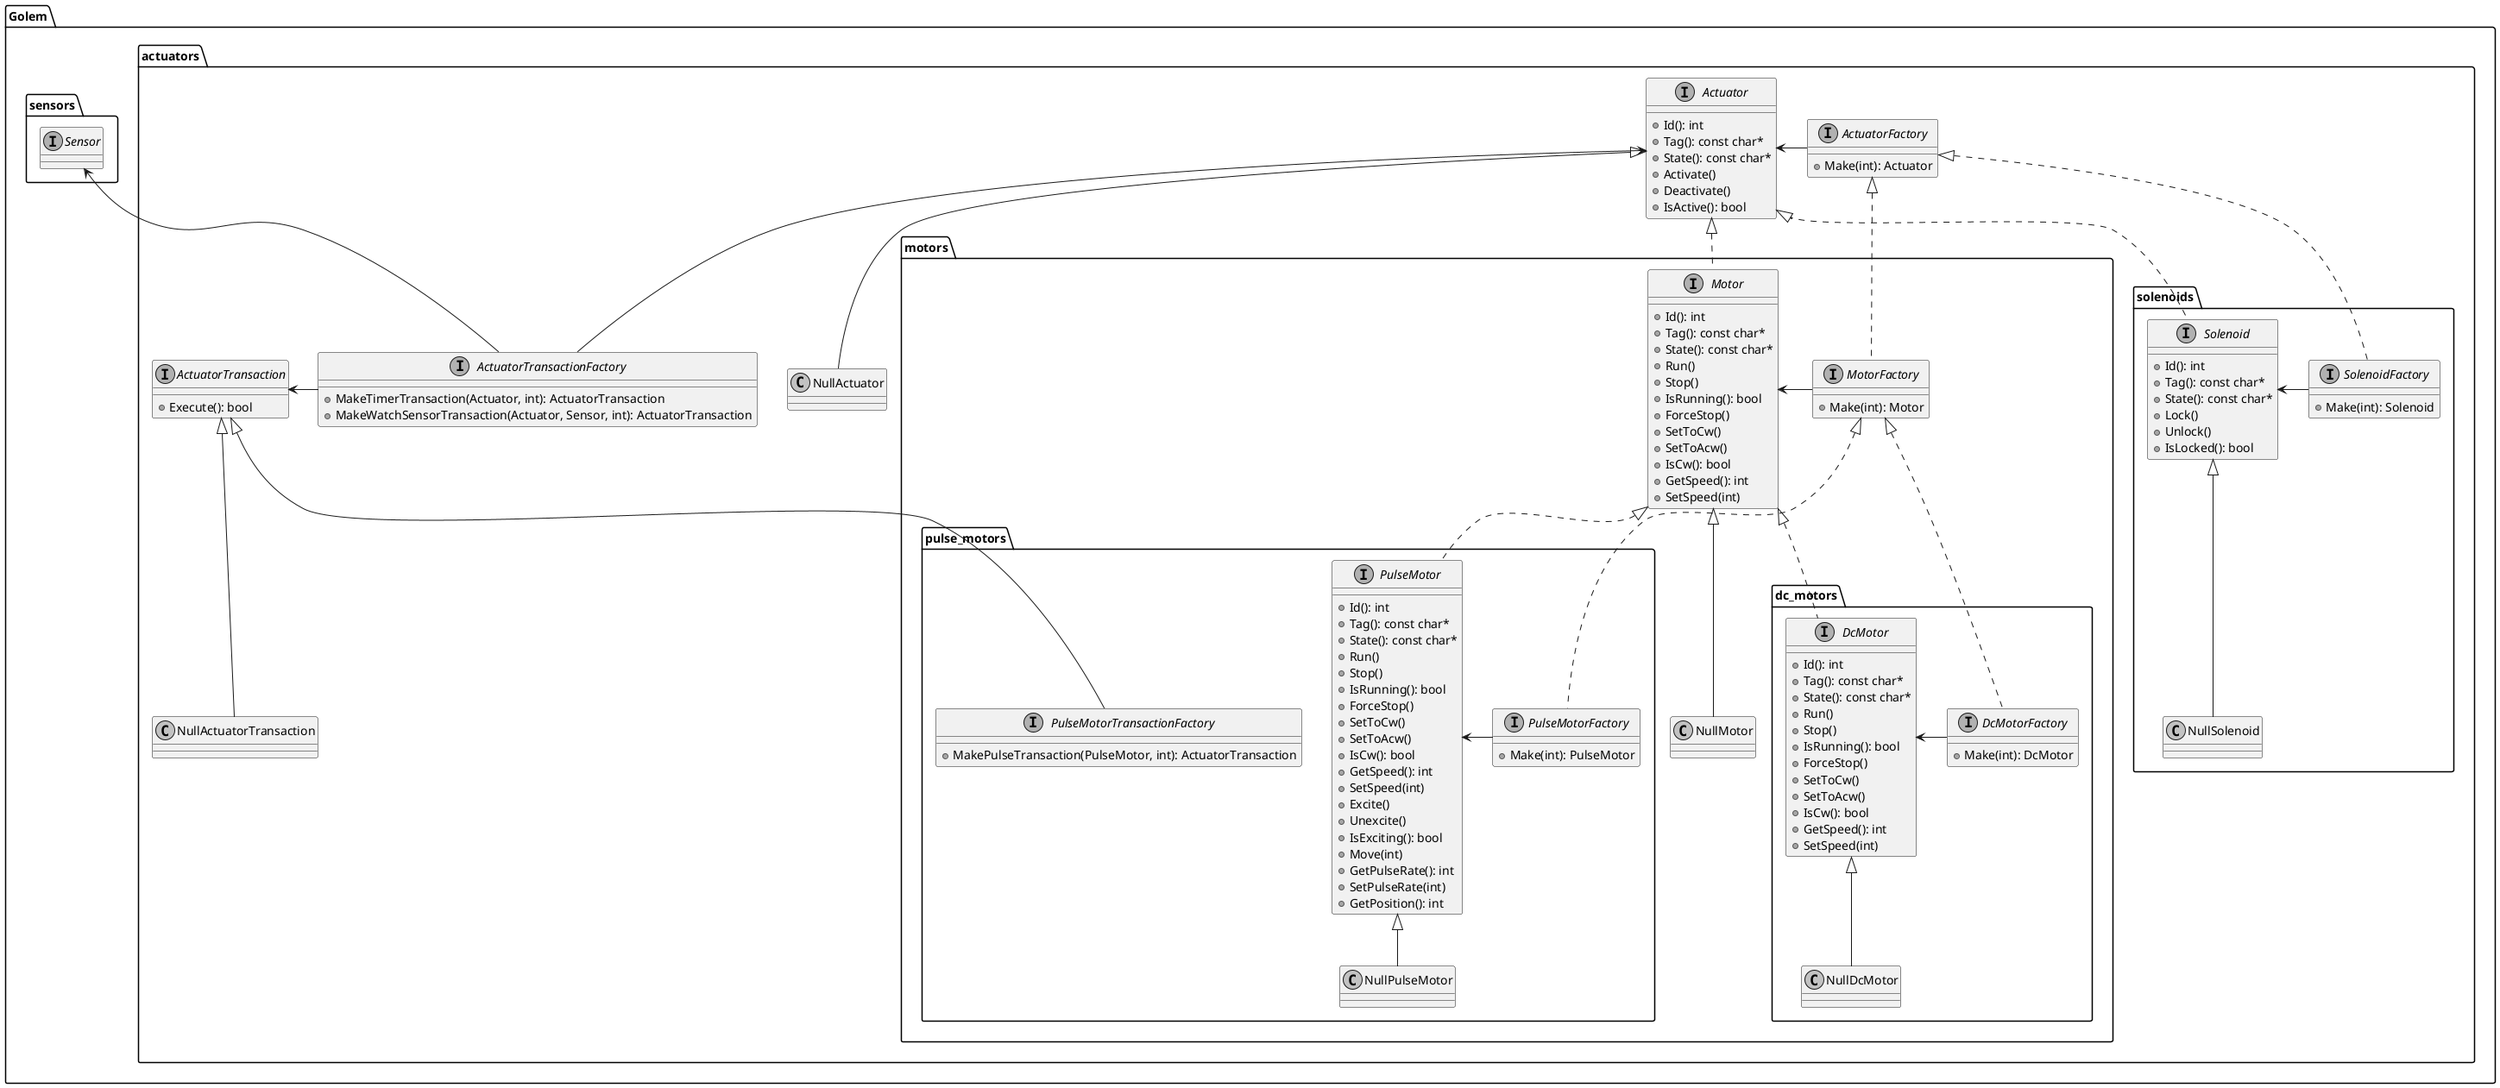 ﻿@startuml actuator_class_diagram
skinparam {
    defaultFontName Ricty Diminished
    monochrome true
}

package Golem {
    folder actuators {
        interface Actuator {
            + Id(): int
            + Tag(): const char*
            + State(): const char*
            + Activate()
            + Deactivate()
            + IsActive(): bool
        }
        interface ActuatorFactory {
            + Make(int): Actuator
        }
        interface ActuatorTransaction {
            + Execute(): bool
        }
        interface ActuatorTransactionFactory {
            + MakeTimerTransaction(Actuator, int): ActuatorTransaction
            + MakeWatchSensorTransaction(Actuator, Sensor, int): ActuatorTransaction
        }
        class NullActuator
        class NullActuatorTransaction
        folder motors {
            interface Motor {
                + Id(): int
                + Tag(): const char*
                + State(): const char*
                + Run()
                + Stop()
                + IsRunning(): bool
                + ForceStop()
                + SetToCw()
                + SetToAcw()
                + IsCw(): bool
                + GetSpeed(): int
                + SetSpeed(int)
            }
            interface MotorFactory {
                + Make(int): Motor
            }
            class NullMotor
            folder dc_motors {
                interface DcMotor {
                    + Id(): int
                    + Tag(): const char*
                    + State(): const char*
                    + Run()
                    + Stop()
                    + IsRunning(): bool
                    + ForceStop()
                    + SetToCw()
                    + SetToAcw()
                    + IsCw(): bool
                    + GetSpeed(): int
                    + SetSpeed(int)
                }
                interface DcMotorFactory {
                    + Make(int): DcMotor
                }
                class NullDcMotor
                DcMotor <|-- NullDcMotor
                DcMotor <- DcMotorFactory
            }
            folder pulse_motors {
                interface PulseMotor {
                    + Id(): int
                    + Tag(): const char*
                    + State(): const char*
                    + Run()
                    + Stop()
                    + IsRunning(): bool
                    + ForceStop()
                    + SetToCw()
                    + SetToAcw()
                    + IsCw(): bool
                    + GetSpeed(): int
                    + SetSpeed(int)
                    + Excite()
                    + Unexcite()
                    + IsExciting(): bool
                    + Move(int)
                    + GetPulseRate(): int
                    + SetPulseRate(int)
                    + GetPosition(): int
                }
                interface PulseMotorFactory {
                    + Make(int): PulseMotor
                }
                interface PulseMotorTransactionFactory {
                    + MakePulseTransaction(PulseMotor, int): ActuatorTransaction
                }
                class NullPulseMotor
                PulseMotor <|-- NullPulseMotor
                PulseMotor <- PulseMotorFactory
            }
            Motor <|-- NullMotor
            Motor <- MotorFactory
            Motor <|.. DcMotor
            MotorFactory <|.. DcMotorFactory
            Motor <|.. PulseMotor
            MotorFactory <|.. PulseMotorFactory
        }
        folder solenoids {
            interface Solenoid {
                + Id(): int
                + Tag(): const char*
                + State(): const char*
                + Lock()
                + Unlock()
                + IsLocked(): bool
            }
            interface SolenoidFactory {
                + Make(int): Solenoid
            }
            class NullSolenoid
            Solenoid <|-- NullSolenoid
            Solenoid <- SolenoidFactory
        }
        Actuator <|-- NullActuator
        Actuator <- ActuatorFactory
        ActuatorTransaction <|-- NullActuatorTransaction
        ActuatorTransaction <- ActuatorTransactionFactory
        Actuator <-- ActuatorTransactionFactory
        ActuatorTransactionFactory -[hidden]r-> NullActuator
        Actuator <|.. Solenoid
        ActuatorFactory <|.. SolenoidFactory
        Actuator <|.. Motor
        ActuatorFactory <|.. MotorFactory
        ActuatorTransaction <|-- PulseMotorTransactionFactory
    }
    folder sensors {
        interface Sensor
    }
    Sensor <-- ActuatorTransactionFactory
}
@enduml
